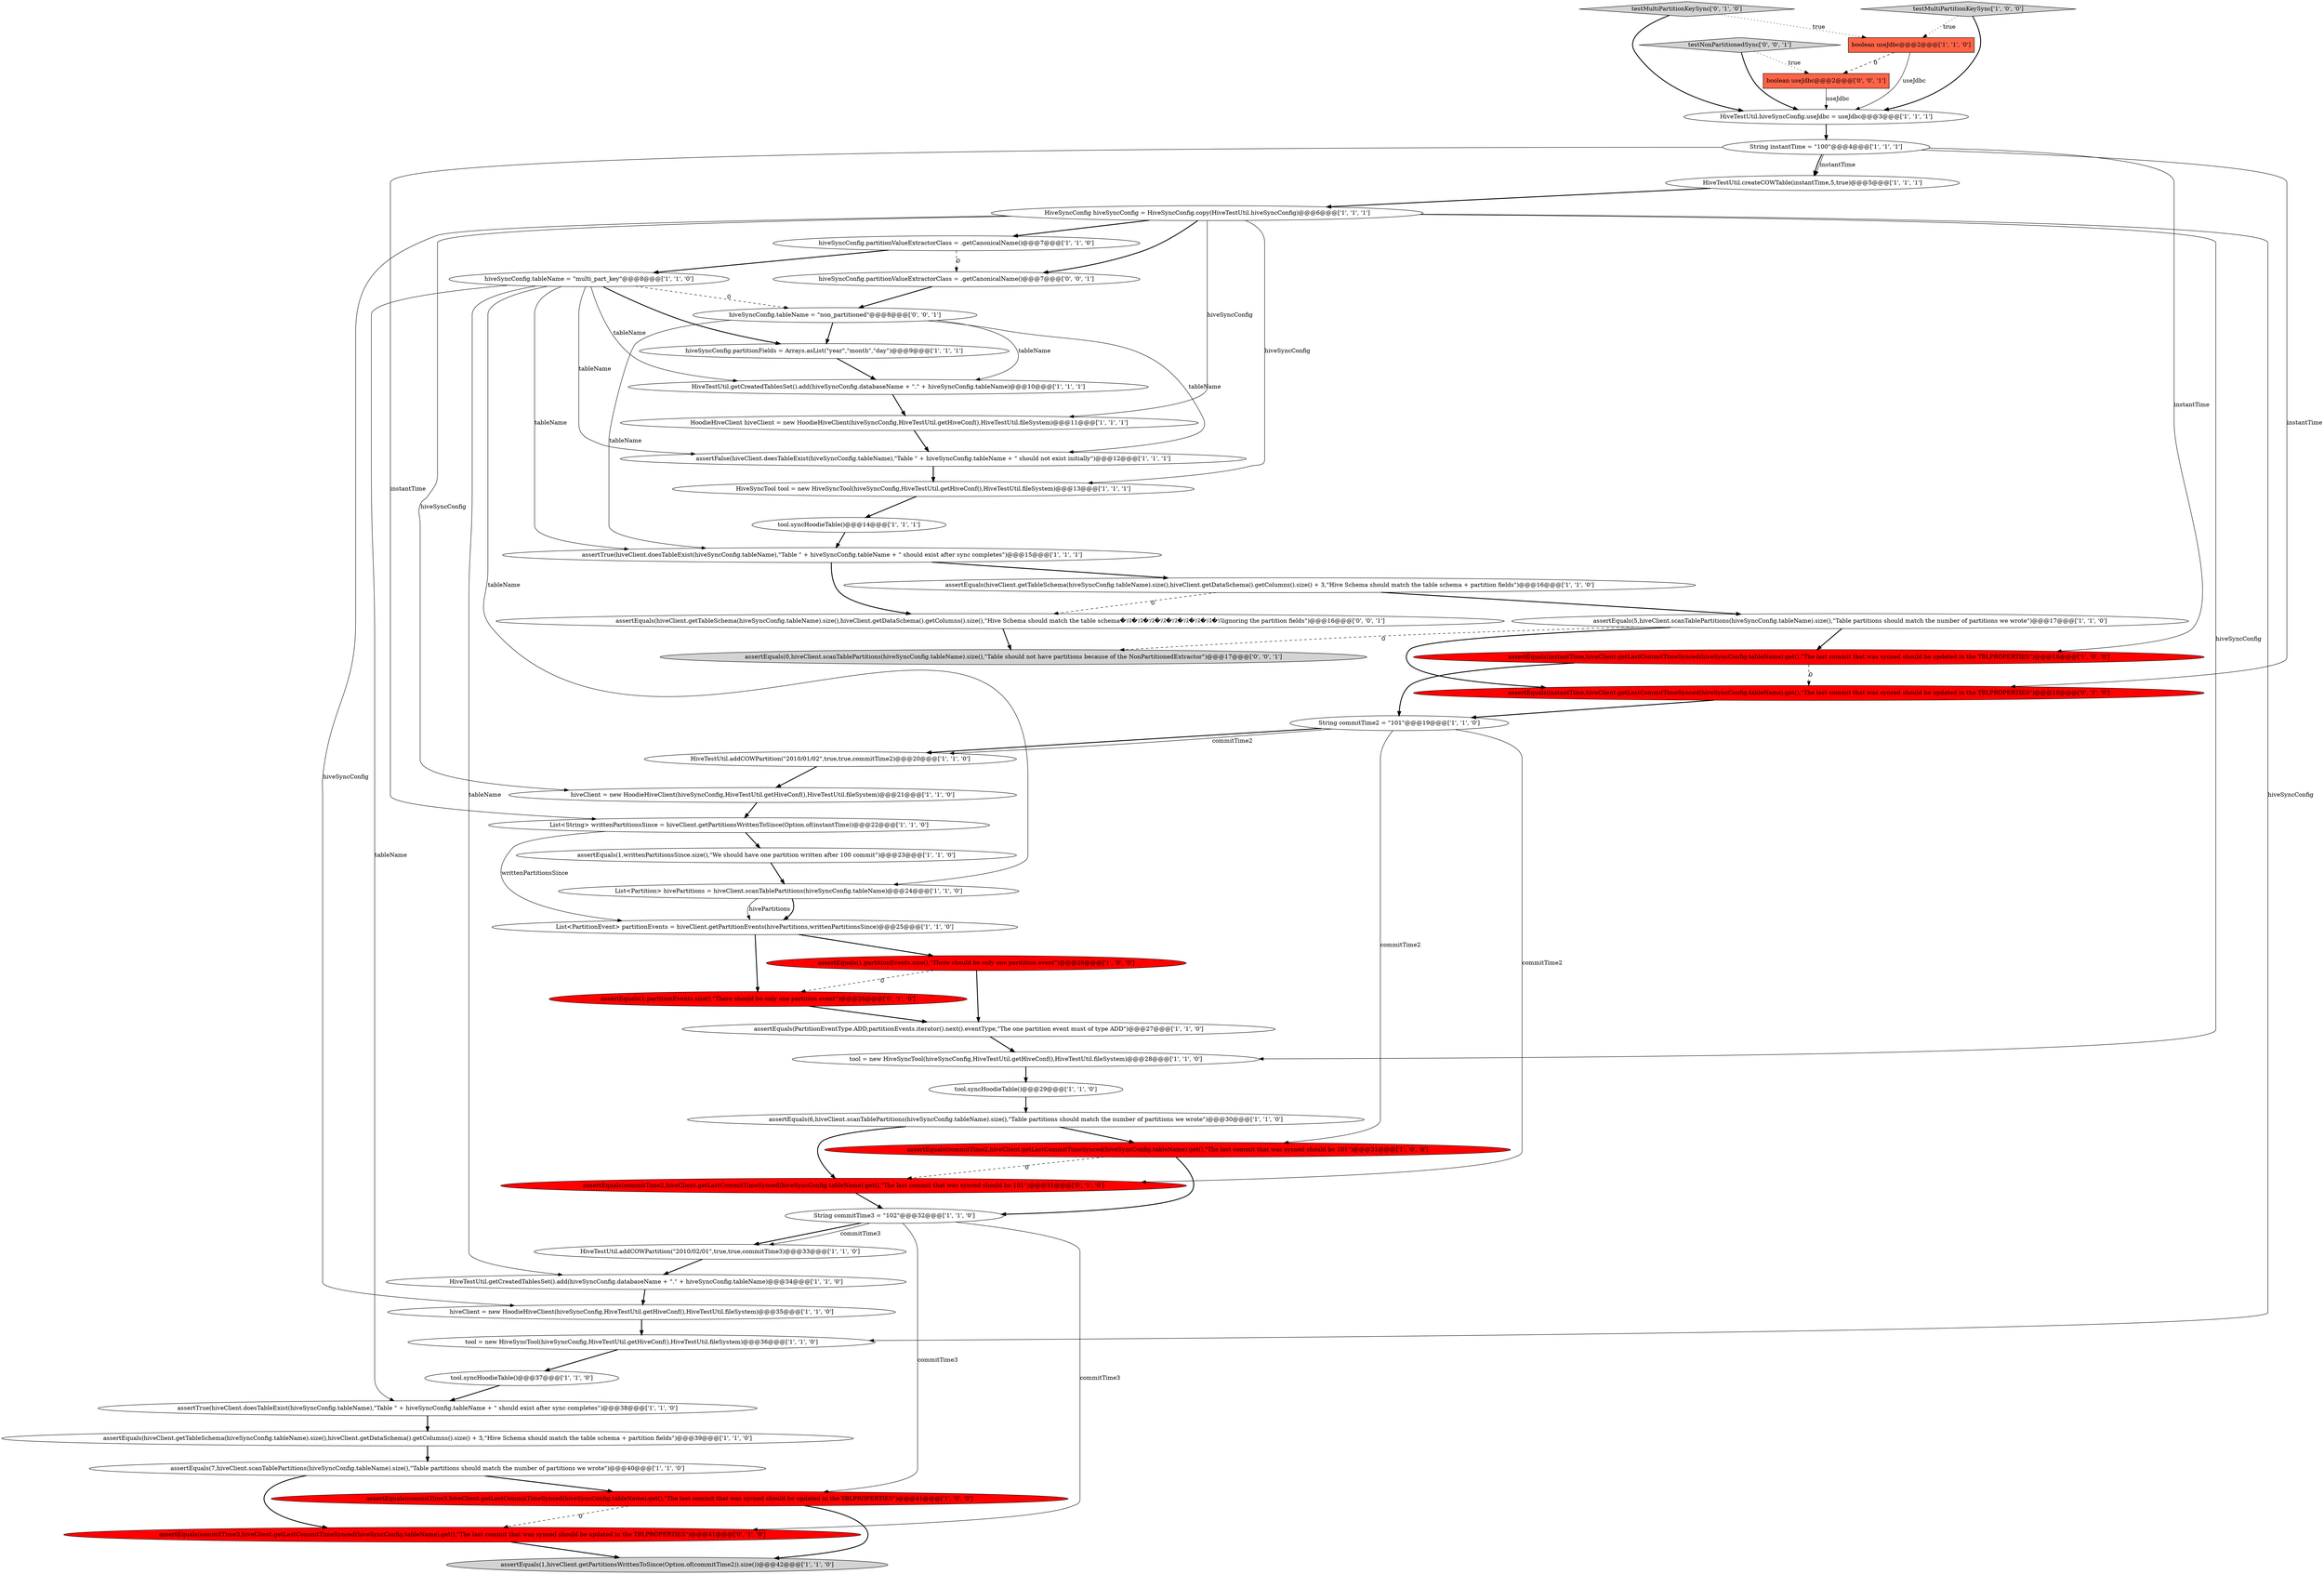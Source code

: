 digraph {
32 [style = filled, label = "assertFalse(hiveClient.doesTableExist(hiveSyncConfig.tableName),\"Table \" + hiveSyncConfig.tableName + \" should not exist initially\")@@@12@@@['1', '1', '1']", fillcolor = white, shape = ellipse image = "AAA0AAABBB1BBB"];
1 [style = filled, label = "hiveSyncConfig.tableName = \"multi_part_key\"@@@8@@@['1', '1', '0']", fillcolor = white, shape = ellipse image = "AAA0AAABBB1BBB"];
46 [style = filled, label = "assertEquals(commitTime2,hiveClient.getLastCommitTimeSynced(hiveSyncConfig.tableName).get(),\"The last commit that was synced should be 101\")@@@31@@@['0', '1', '0']", fillcolor = red, shape = ellipse image = "AAA1AAABBB2BBB"];
9 [style = filled, label = "String commitTime3 = \"102\"@@@32@@@['1', '1', '0']", fillcolor = white, shape = ellipse image = "AAA0AAABBB1BBB"];
16 [style = filled, label = "assertEquals(PartitionEventType.ADD,partitionEvents.iterator().next().eventType,\"The one partition event must of type ADD\")@@@27@@@['1', '1', '0']", fillcolor = white, shape = ellipse image = "AAA0AAABBB1BBB"];
50 [style = filled, label = "hiveSyncConfig.partitionValueExtractorClass = .getCanonicalName()@@@7@@@['0', '0', '1']", fillcolor = white, shape = ellipse image = "AAA0AAABBB3BBB"];
8 [style = filled, label = "assertEquals(7,hiveClient.scanTablePartitions(hiveSyncConfig.tableName).size(),\"Table partitions should match the number of partitions we wrote\")@@@40@@@['1', '1', '0']", fillcolor = white, shape = ellipse image = "AAA0AAABBB1BBB"];
43 [style = filled, label = "assertEquals(1,partitionEvents.size(),\"There should be only one partition event\")@@@26@@@['0', '1', '0']", fillcolor = red, shape = ellipse image = "AAA1AAABBB2BBB"];
17 [style = filled, label = "assertTrue(hiveClient.doesTableExist(hiveSyncConfig.tableName),\"Table \" + hiveSyncConfig.tableName + \" should exist after sync completes\")@@@38@@@['1', '1', '0']", fillcolor = white, shape = ellipse image = "AAA0AAABBB1BBB"];
2 [style = filled, label = "assertTrue(hiveClient.doesTableExist(hiveSyncConfig.tableName),\"Table \" + hiveSyncConfig.tableName + \" should exist after sync completes\")@@@15@@@['1', '1', '1']", fillcolor = white, shape = ellipse image = "AAA0AAABBB1BBB"];
30 [style = filled, label = "assertEquals(commitTime2,hiveClient.getLastCommitTimeSynced(hiveSyncConfig.tableName).get(),\"The last commit that was sycned should be 101\")@@@31@@@['1', '0', '0']", fillcolor = red, shape = ellipse image = "AAA1AAABBB1BBB"];
42 [style = filled, label = "testMultiPartitionKeySync['0', '1', '0']", fillcolor = lightgray, shape = diamond image = "AAA0AAABBB2BBB"];
12 [style = filled, label = "hiveSyncConfig.partitionFields = Arrays.asList(\"year\",\"month\",\"day\")@@@9@@@['1', '1', '1']", fillcolor = white, shape = ellipse image = "AAA0AAABBB1BBB"];
52 [style = filled, label = "hiveSyncConfig.tableName = \"non_partitioned\"@@@8@@@['0', '0', '1']", fillcolor = white, shape = ellipse image = "AAA0AAABBB3BBB"];
5 [style = filled, label = "List<String> writtenPartitionsSince = hiveClient.getPartitionsWrittenToSince(Option.of(instantTime))@@@22@@@['1', '1', '0']", fillcolor = white, shape = ellipse image = "AAA0AAABBB1BBB"];
40 [style = filled, label = "assertEquals(instantTime,hiveClient.getLastCommitTimeSynced(hiveSyncConfig.tableName).get(),\"The last commit that was sycned should be updated in the TBLPROPERTIES\")@@@18@@@['1', '0', '0']", fillcolor = red, shape = ellipse image = "AAA1AAABBB1BBB"];
0 [style = filled, label = "HiveTestUtil.hiveSyncConfig.useJdbc = useJdbc@@@3@@@['1', '1', '1']", fillcolor = white, shape = ellipse image = "AAA0AAABBB1BBB"];
48 [style = filled, label = "testNonPartitionedSync['0', '0', '1']", fillcolor = lightgray, shape = diamond image = "AAA0AAABBB3BBB"];
37 [style = filled, label = "hiveClient = new HoodieHiveClient(hiveSyncConfig,HiveTestUtil.getHiveConf(),HiveTestUtil.fileSystem)@@@35@@@['1', '1', '0']", fillcolor = white, shape = ellipse image = "AAA0AAABBB1BBB"];
10 [style = filled, label = "tool.syncHoodieTable()@@@37@@@['1', '1', '0']", fillcolor = white, shape = ellipse image = "AAA0AAABBB1BBB"];
23 [style = filled, label = "HiveTestUtil.getCreatedTablesSet().add(hiveSyncConfig.databaseName + \".\" + hiveSyncConfig.tableName)@@@10@@@['1', '1', '1']", fillcolor = white, shape = ellipse image = "AAA0AAABBB1BBB"];
24 [style = filled, label = "tool.syncHoodieTable()@@@14@@@['1', '1', '1']", fillcolor = white, shape = ellipse image = "AAA0AAABBB1BBB"];
33 [style = filled, label = "assertEquals(6,hiveClient.scanTablePartitions(hiveSyncConfig.tableName).size(),\"Table partitions should match the number of partitions we wrote\")@@@30@@@['1', '1', '0']", fillcolor = white, shape = ellipse image = "AAA0AAABBB1BBB"];
39 [style = filled, label = "boolean useJdbc@@@2@@@['1', '1', '0']", fillcolor = tomato, shape = box image = "AAA0AAABBB1BBB"];
47 [style = filled, label = "assertEquals(hiveClient.getTableSchema(hiveSyncConfig.tableName).size(),hiveClient.getDataSchema().getColumns().size(),\"Hive Schema should match the table schema�ｿｽ�ｿｽ�ｿｽ�ｿｽ�ｿｽ�ｿｽ�ｿｽ�ｿｽ�ｿｽignoring the partition fields\")@@@16@@@['0', '0', '1']", fillcolor = white, shape = ellipse image = "AAA0AAABBB3BBB"];
7 [style = filled, label = "assertEquals(hiveClient.getTableSchema(hiveSyncConfig.tableName).size(),hiveClient.getDataSchema().getColumns().size() + 3,\"Hive Schema should match the table schema + partition fields\")@@@39@@@['1', '1', '0']", fillcolor = white, shape = ellipse image = "AAA0AAABBB1BBB"];
27 [style = filled, label = "assertEquals(1,partitionEvents.size(),\"There should be only one paritition event\")@@@26@@@['1', '0', '0']", fillcolor = red, shape = ellipse image = "AAA1AAABBB1BBB"];
11 [style = filled, label = "assertEquals(1,hiveClient.getPartitionsWrittenToSince(Option.of(commitTime2)).size())@@@42@@@['1', '1', '0']", fillcolor = lightgray, shape = ellipse image = "AAA0AAABBB1BBB"];
31 [style = filled, label = "testMultiPartitionKeySync['1', '0', '0']", fillcolor = lightgray, shape = diamond image = "AAA0AAABBB1BBB"];
6 [style = filled, label = "List<PartitionEvent> partitionEvents = hiveClient.getPartitionEvents(hivePartitions,writtenPartitionsSince)@@@25@@@['1', '1', '0']", fillcolor = white, shape = ellipse image = "AAA0AAABBB1BBB"];
34 [style = filled, label = "HiveTestUtil.addCOWPartition(\"2010/01/02\",true,true,commitTime2)@@@20@@@['1', '1', '0']", fillcolor = white, shape = ellipse image = "AAA0AAABBB1BBB"];
51 [style = filled, label = "boolean useJdbc@@@2@@@['0', '0', '1']", fillcolor = tomato, shape = box image = "AAA0AAABBB3BBB"];
19 [style = filled, label = "tool = new HiveSyncTool(hiveSyncConfig,HiveTestUtil.getHiveConf(),HiveTestUtil.fileSystem)@@@28@@@['1', '1', '0']", fillcolor = white, shape = ellipse image = "AAA0AAABBB1BBB"];
15 [style = filled, label = "hiveSyncConfig.partitionValueExtractorClass = .getCanonicalName()@@@7@@@['1', '1', '0']", fillcolor = white, shape = ellipse image = "AAA0AAABBB1BBB"];
41 [style = filled, label = "assertEquals(5,hiveClient.scanTablePartitions(hiveSyncConfig.tableName).size(),\"Table partitions should match the number of partitions we wrote\")@@@17@@@['1', '1', '0']", fillcolor = white, shape = ellipse image = "AAA0AAABBB1BBB"];
20 [style = filled, label = "HoodieHiveClient hiveClient = new HoodieHiveClient(hiveSyncConfig,HiveTestUtil.getHiveConf(),HiveTestUtil.fileSystem)@@@11@@@['1', '1', '1']", fillcolor = white, shape = ellipse image = "AAA0AAABBB1BBB"];
38 [style = filled, label = "List<Partition> hivePartitions = hiveClient.scanTablePartitions(hiveSyncConfig.tableName)@@@24@@@['1', '1', '0']", fillcolor = white, shape = ellipse image = "AAA0AAABBB1BBB"];
4 [style = filled, label = "assertEquals(commitTime3,hiveClient.getLastCommitTimeSynced(hiveSyncConfig.tableName).get(),\"The last commit that was sycned should be updated in the TBLPROPERTIES\")@@@41@@@['1', '0', '0']", fillcolor = red, shape = ellipse image = "AAA1AAABBB1BBB"];
28 [style = filled, label = "String instantTime = \"100\"@@@4@@@['1', '1', '1']", fillcolor = white, shape = ellipse image = "AAA0AAABBB1BBB"];
49 [style = filled, label = "assertEquals(0,hiveClient.scanTablePartitions(hiveSyncConfig.tableName).size(),\"Table should not have partitions because of the NonPartitionedExtractor\")@@@17@@@['0', '0', '1']", fillcolor = lightgray, shape = ellipse image = "AAA0AAABBB3BBB"];
21 [style = filled, label = "hiveClient = new HoodieHiveClient(hiveSyncConfig,HiveTestUtil.getHiveConf(),HiveTestUtil.fileSystem)@@@21@@@['1', '1', '0']", fillcolor = white, shape = ellipse image = "AAA0AAABBB1BBB"];
44 [style = filled, label = "assertEquals(instantTime,hiveClient.getLastCommitTimeSynced(hiveSyncConfig.tableName).get(),\"The last commit that was synced should be updated in the TBLPROPERTIES\")@@@18@@@['0', '1', '0']", fillcolor = red, shape = ellipse image = "AAA1AAABBB2BBB"];
26 [style = filled, label = "tool = new HiveSyncTool(hiveSyncConfig,HiveTestUtil.getHiveConf(),HiveTestUtil.fileSystem)@@@36@@@['1', '1', '0']", fillcolor = white, shape = ellipse image = "AAA0AAABBB1BBB"];
25 [style = filled, label = "HiveTestUtil.createCOWTable(instantTime,5,true)@@@5@@@['1', '1', '1']", fillcolor = white, shape = ellipse image = "AAA0AAABBB1BBB"];
45 [style = filled, label = "assertEquals(commitTime3,hiveClient.getLastCommitTimeSynced(hiveSyncConfig.tableName).get(),\"The last commit that was synced should be updated in the TBLPROPERTIES\")@@@41@@@['0', '1', '0']", fillcolor = red, shape = ellipse image = "AAA1AAABBB2BBB"];
36 [style = filled, label = "HiveTestUtil.getCreatedTablesSet().add(hiveSyncConfig.databaseName + \".\" + hiveSyncConfig.tableName)@@@34@@@['1', '1', '0']", fillcolor = white, shape = ellipse image = "AAA0AAABBB1BBB"];
14 [style = filled, label = "HiveTestUtil.addCOWPartition(\"2010/02/01\",true,true,commitTime3)@@@33@@@['1', '1', '0']", fillcolor = white, shape = ellipse image = "AAA0AAABBB1BBB"];
18 [style = filled, label = "HiveSyncTool tool = new HiveSyncTool(hiveSyncConfig,HiveTestUtil.getHiveConf(),HiveTestUtil.fileSystem)@@@13@@@['1', '1', '1']", fillcolor = white, shape = ellipse image = "AAA0AAABBB1BBB"];
13 [style = filled, label = "tool.syncHoodieTable()@@@29@@@['1', '1', '0']", fillcolor = white, shape = ellipse image = "AAA0AAABBB1BBB"];
22 [style = filled, label = "HiveSyncConfig hiveSyncConfig = HiveSyncConfig.copy(HiveTestUtil.hiveSyncConfig)@@@6@@@['1', '1', '1']", fillcolor = white, shape = ellipse image = "AAA0AAABBB1BBB"];
29 [style = filled, label = "assertEquals(hiveClient.getTableSchema(hiveSyncConfig.tableName).size(),hiveClient.getDataSchema().getColumns().size() + 3,\"Hive Schema should match the table schema + partition fields\")@@@16@@@['1', '1', '0']", fillcolor = white, shape = ellipse image = "AAA0AAABBB1BBB"];
35 [style = filled, label = "assertEquals(1,writtenPartitionsSince.size(),\"We should have one partition written after 100 commit\")@@@23@@@['1', '1', '0']", fillcolor = white, shape = ellipse image = "AAA0AAABBB1BBB"];
3 [style = filled, label = "String commitTime2 = \"101\"@@@19@@@['1', '1', '0']", fillcolor = white, shape = ellipse image = "AAA0AAABBB1BBB"];
6->43 [style = bold, label=""];
1->32 [style = solid, label="tableName"];
22->15 [style = bold, label=""];
39->51 [style = dashed, label="0"];
22->37 [style = solid, label="hiveSyncConfig"];
25->22 [style = bold, label=""];
26->10 [style = bold, label=""];
10->17 [style = bold, label=""];
28->25 [style = solid, label="instantTime"];
5->6 [style = solid, label="writtenPartitionsSince"];
7->8 [style = bold, label=""];
39->0 [style = solid, label="useJdbc"];
1->23 [style = solid, label="tableName"];
28->5 [style = solid, label="instantTime"];
3->34 [style = bold, label=""];
47->49 [style = bold, label=""];
29->47 [style = dashed, label="0"];
1->17 [style = solid, label="tableName"];
33->46 [style = bold, label=""];
52->23 [style = solid, label="tableName"];
1->12 [style = bold, label=""];
9->14 [style = bold, label=""];
28->25 [style = bold, label=""];
35->38 [style = bold, label=""];
32->18 [style = bold, label=""];
8->4 [style = bold, label=""];
40->44 [style = dashed, label="0"];
51->0 [style = solid, label="useJdbc"];
31->39 [style = dotted, label="true"];
22->20 [style = solid, label="hiveSyncConfig"];
1->2 [style = solid, label="tableName"];
52->2 [style = solid, label="tableName"];
43->16 [style = bold, label=""];
37->26 [style = bold, label=""];
30->46 [style = dashed, label="0"];
44->3 [style = bold, label=""];
22->50 [style = bold, label=""];
27->16 [style = bold, label=""];
16->19 [style = bold, label=""];
38->6 [style = bold, label=""];
45->11 [style = bold, label=""];
15->50 [style = dashed, label="0"];
52->12 [style = bold, label=""];
19->13 [style = bold, label=""];
40->3 [style = bold, label=""];
33->30 [style = bold, label=""];
36->37 [style = bold, label=""];
9->45 [style = solid, label="commitTime3"];
14->36 [style = bold, label=""];
22->26 [style = solid, label="hiveSyncConfig"];
42->39 [style = dotted, label="true"];
27->43 [style = dashed, label="0"];
22->18 [style = solid, label="hiveSyncConfig"];
23->20 [style = bold, label=""];
18->24 [style = bold, label=""];
46->9 [style = bold, label=""];
31->0 [style = bold, label=""];
28->40 [style = solid, label="instantTime"];
3->30 [style = solid, label="commitTime2"];
30->9 [style = bold, label=""];
1->36 [style = solid, label="tableName"];
42->0 [style = bold, label=""];
4->45 [style = dashed, label="0"];
21->5 [style = bold, label=""];
6->27 [style = bold, label=""];
41->40 [style = bold, label=""];
52->32 [style = solid, label="tableName"];
8->45 [style = bold, label=""];
22->19 [style = solid, label="hiveSyncConfig"];
38->6 [style = solid, label="hivePartitions"];
2->47 [style = bold, label=""];
5->35 [style = bold, label=""];
22->21 [style = solid, label="hiveSyncConfig"];
34->21 [style = bold, label=""];
15->1 [style = bold, label=""];
9->14 [style = solid, label="commitTime3"];
24->2 [style = bold, label=""];
3->46 [style = solid, label="commitTime2"];
1->38 [style = solid, label="tableName"];
29->41 [style = bold, label=""];
1->52 [style = dashed, label="0"];
20->32 [style = bold, label=""];
28->44 [style = solid, label="instantTime"];
48->51 [style = dotted, label="true"];
50->52 [style = bold, label=""];
48->0 [style = bold, label=""];
17->7 [style = bold, label=""];
41->49 [style = dashed, label="0"];
9->4 [style = solid, label="commitTime3"];
12->23 [style = bold, label=""];
13->33 [style = bold, label=""];
2->29 [style = bold, label=""];
4->11 [style = bold, label=""];
41->44 [style = bold, label=""];
0->28 [style = bold, label=""];
3->34 [style = solid, label="commitTime2"];
}

